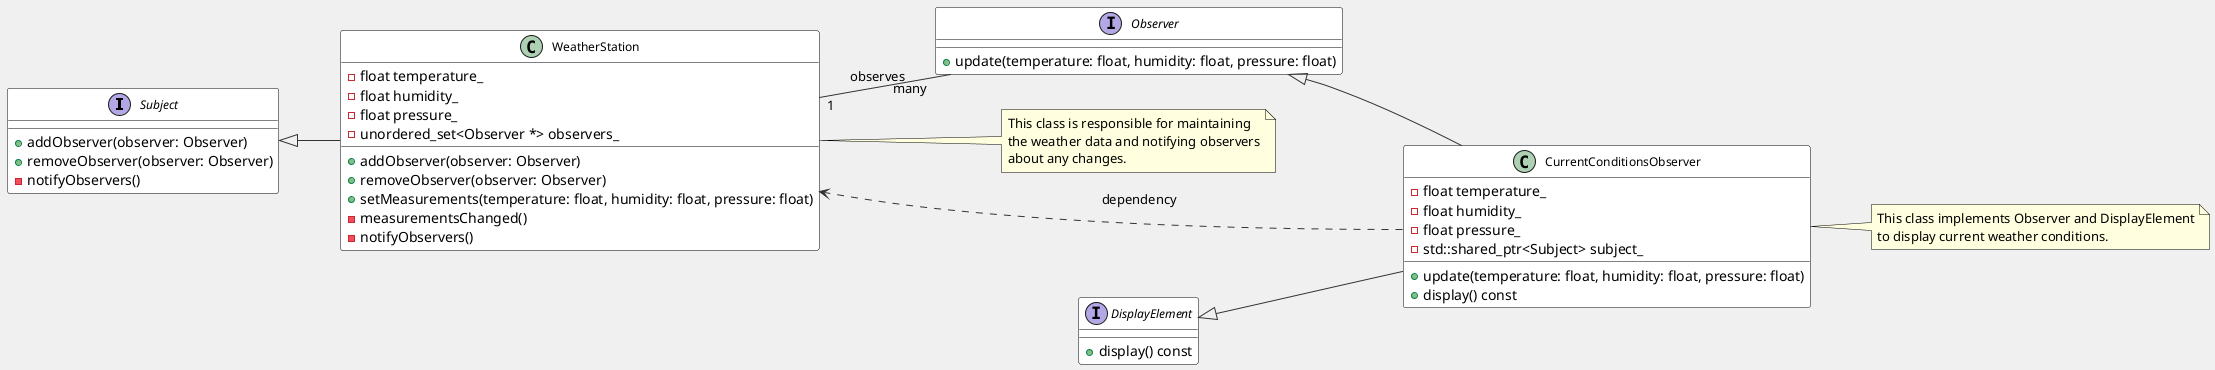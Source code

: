 @startuml

' Define styles
skinparam backgroundColor #F0F0F0
skinparam class {
    BackgroundColor #FFFFFF
    BorderColor #000000
    FontSize 12
}
skinparam interface {
    BackgroundColor #E0E0E0
    BorderColor #000000
    FontSize 12
}
skinparam arrow {
    Color #333333
}
skinparam note {
    BackgroundColor #FFFFE0
    BorderColor #000000
}

' Define layout direction
left to right direction

' Define classes and interfaces
interface Subject {
  + addObserver(observer: Observer)
  + removeObserver(observer: Observer)
  - notifyObservers()
}

class WeatherStation {
  - float temperature_
  - float humidity_
  - float pressure_
  - unordered_set<Observer *> observers_
  + addObserver(observer: Observer)
  + removeObserver(observer: Observer)
  + setMeasurements(temperature: float, humidity: float, pressure: float)
  - measurementsChanged()
  - notifyObservers()
}

interface Observer {
  + update(temperature: float, humidity: float, pressure: float)
}

interface DisplayElement {
  + display() const
}

class CurrentConditionsObserver {
  - float temperature_
  - float humidity_
  - float pressure_
  - std::shared_ptr<Subject> subject_
  + update(temperature: float, humidity: float, pressure: float)
  + display() const
}

' Define relationships
Subject <|-- WeatherStation
Observer <|-- CurrentConditionsObserver
DisplayElement <|-- CurrentConditionsObserver

WeatherStation "1" -- "many" Observer : observes
CurrentConditionsObserver ..> WeatherStation : dependency

' Add notes
note right of WeatherStation
    This class is responsible for maintaining
    the weather data and notifying observers
    about any changes.
end note

note right of CurrentConditionsObserver
    This class implements Observer and DisplayElement
    to display current weather conditions.
end note

@enduml
